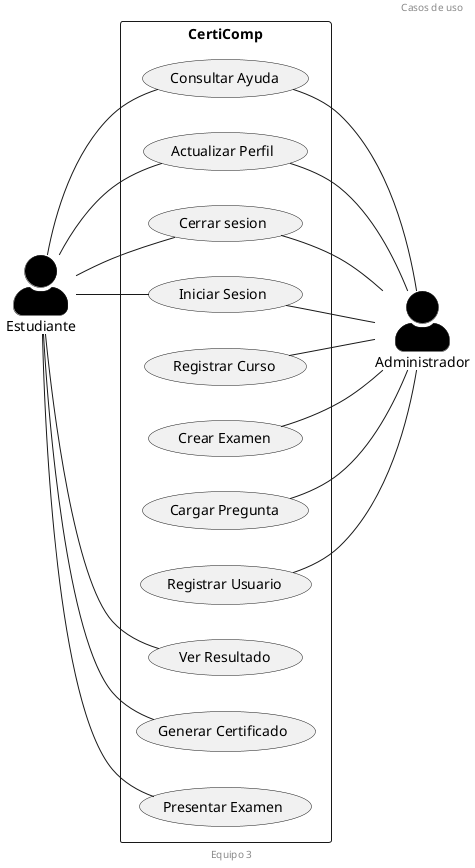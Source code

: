 @startuml Casos de Uso

left to right direction
skinparam actorStyle awesome
skinparam ActorBackgroundColor black

header Casos de uso
footer Equipo 3

rectangle CertiComp{

  usecase " Ver Resultado" as UC6
  usecase " Iniciar Sesion " as UC1 
  usecase " Registrar Usuario" as UC2
  usecase " Registrar Curso" as UC3
  usecase "Generar Certificado" as UC4  
  
  usecase "Presentar Examen" as UC13
  
  usecase " Crear Examen" as UC7
  usecase " Cargar Pregunta" as UC12
  usecase " Consultar Ayuda" as UC8
  usecase " Cerrar sesion " as UC9
  usecase " Actualizar Perfil " as UC10
  
  

  
}
'usecase "Iniciar Examen " as UC11
'usecase " Presentar Examen" as UC5


Administrador -up- UC2
Administrador -up- UC12
Administrador -up- UC7
Administrador -up- UC3

Estudiante -- UC13
Estudiante-- UC6
Estudiante-- UC4
 

Administrador -up- UC1
Estudiante -- UC1

Administrador -up- UC9
Estudiante-- UC9


Administrador -up-  UC10
Estudiante -- UC10

Administrador -up- UC8
Estudiante -- UC8


@enduml
